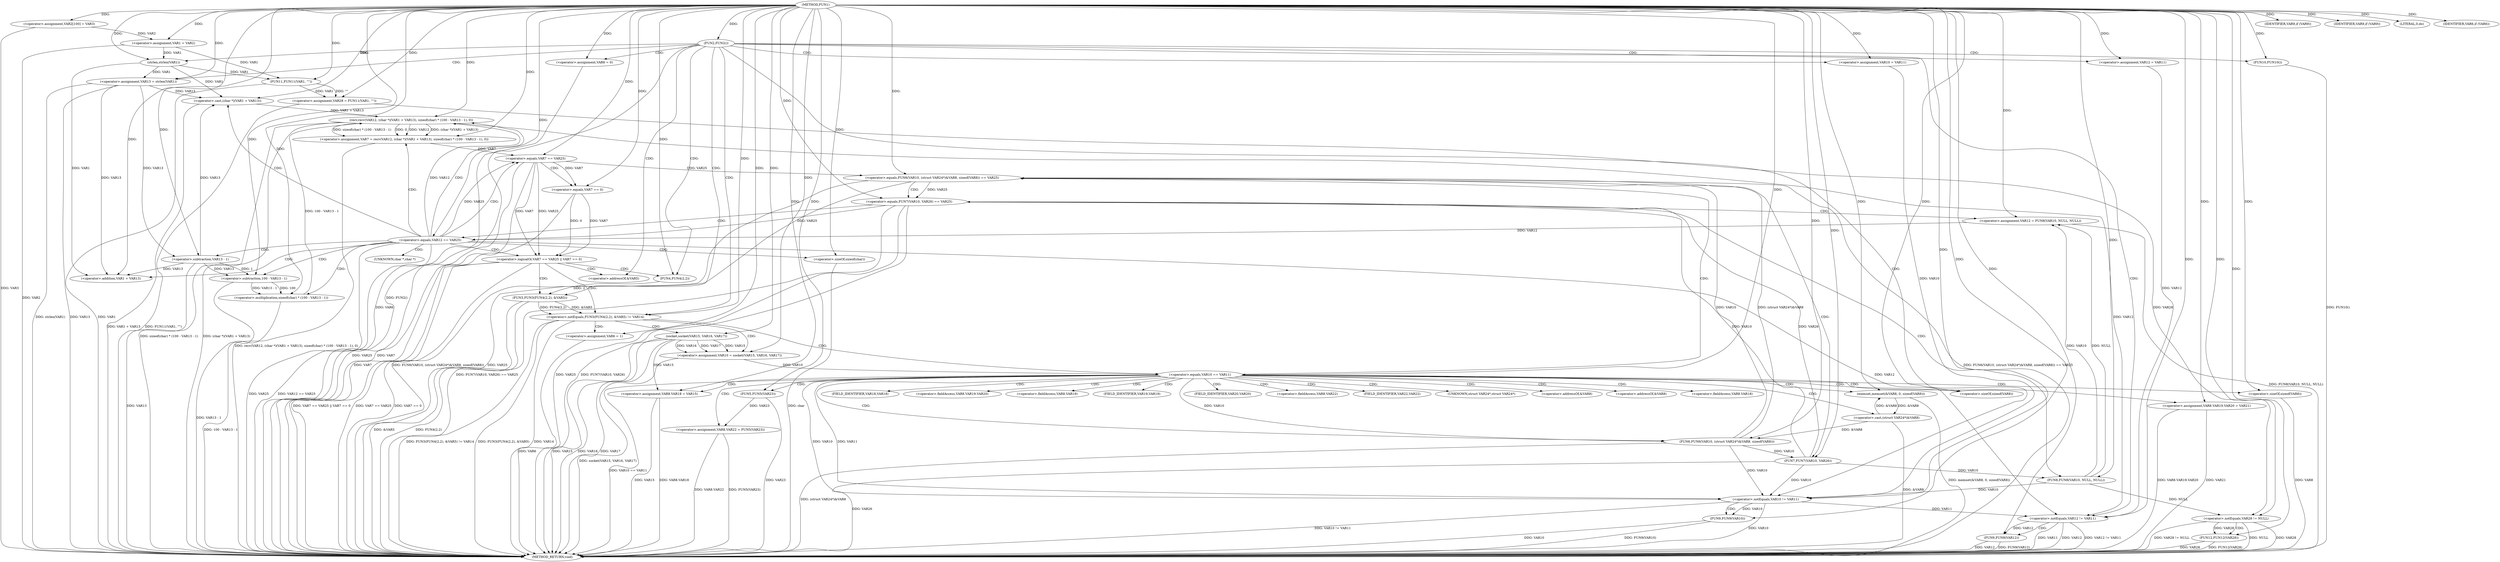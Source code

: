 digraph FUN1 {  
"1000100" [label = "(METHOD,FUN1)" ]
"1000287" [label = "(METHOD_RETURN,void)" ]
"1000104" [label = "(<operator>.assignment,VAR2[100] = VAR3)" ]
"1000107" [label = "(<operator>.assignment,VAR1 = VAR2)" ]
"1000111" [label = "(FUN2,FUN2())" ]
"1000116" [label = "(<operator>.assignment,VAR6 = 0)" ]
"1000123" [label = "(<operator>.assignment,VAR10 = VAR11)" ]
"1000127" [label = "(<operator>.assignment,VAR12 = VAR11)" ]
"1000131" [label = "(<operator>.assignment,VAR13 = strlen(VAR1))" ]
"1000133" [label = "(strlen,strlen(VAR1))" ]
"1000138" [label = "(<operator>.notEquals,FUN3(FUN4(2,2), &VAR5) != VAR14)" ]
"1000139" [label = "(FUN3,FUN3(FUN4(2,2), &VAR5))" ]
"1000140" [label = "(FUN4,FUN4(2,2))" ]
"1000148" [label = "(<operator>.assignment,VAR6 = 1)" ]
"1000151" [label = "(<operator>.assignment,VAR10 = socket(VAR15, VAR16, VAR17))" ]
"1000153" [label = "(socket,socket(VAR15, VAR16, VAR17))" ]
"1000158" [label = "(<operator>.equals,VAR10 == VAR11)" ]
"1000163" [label = "(memset,memset(&VAR8, 0, sizeof(VAR8)))" ]
"1000167" [label = "(<operator>.sizeOf,sizeof(VAR8))" ]
"1000169" [label = "(<operator>.assignment,VAR8.VAR18 = VAR15)" ]
"1000174" [label = "(<operator>.assignment,VAR8.VAR19.VAR20 = VAR21)" ]
"1000181" [label = "(<operator>.assignment,VAR8.VAR22 = FUN5(VAR23))" ]
"1000185" [label = "(FUN5,FUN5(VAR23))" ]
"1000188" [label = "(<operator>.equals,FUN6(VAR10, (struct VAR24*)&VAR8, sizeof(VAR8)) == VAR25)" ]
"1000189" [label = "(FUN6,FUN6(VAR10, (struct VAR24*)&VAR8, sizeof(VAR8)))" ]
"1000191" [label = "(<operator>.cast,(struct VAR24*)&VAR8)" ]
"1000195" [label = "(<operator>.sizeOf,sizeof(VAR8))" ]
"1000201" [label = "(<operator>.equals,FUN7(VAR10, VAR26) == VAR25)" ]
"1000202" [label = "(FUN7,FUN7(VAR10, VAR26))" ]
"1000208" [label = "(<operator>.assignment,VAR12 = FUN8(VAR10, NULL, NULL))" ]
"1000210" [label = "(FUN8,FUN8(VAR10, NULL, NULL))" ]
"1000215" [label = "(<operator>.equals,VAR12 == VAR25)" ]
"1000220" [label = "(<operator>.assignment,VAR7 = recv(VAR12, (char *)(VAR1 + VAR13), sizeof(char) * (100 - VAR13 - 1), 0))" ]
"1000222" [label = "(recv,recv(VAR12, (char *)(VAR1 + VAR13), sizeof(char) * (100 - VAR13 - 1), 0))" ]
"1000224" [label = "(<operator>.cast,(char *)(VAR1 + VAR13))" ]
"1000226" [label = "(<operator>.addition,VAR1 + VAR13)" ]
"1000229" [label = "(<operator>.multiplication,sizeof(char) * (100 - VAR13 - 1))" ]
"1000230" [label = "(<operator>.sizeOf,sizeof(char))" ]
"1000232" [label = "(<operator>.subtraction,100 - VAR13 - 1)" ]
"1000234" [label = "(<operator>.subtraction,VAR13 - 1)" ]
"1000239" [label = "(<operator>.logicalOr,VAR7 == VAR25 || VAR7 == 0)" ]
"1000240" [label = "(<operator>.equals,VAR7 == VAR25)" ]
"1000243" [label = "(<operator>.equals,VAR7 == 0)" ]
"1000249" [label = "(IDENTIFIER,VAR9,if (VAR9))" ]
"1000252" [label = "(IDENTIFIER,VAR9,if (VAR9))" ]
"1000254" [label = "(LITERAL,0,do)" ]
"1000256" [label = "(<operator>.notEquals,VAR10 != VAR11)" ]
"1000260" [label = "(FUN9,FUN9(VAR10))" ]
"1000263" [label = "(<operator>.notEquals,VAR12 != VAR11)" ]
"1000267" [label = "(FUN9,FUN9(VAR12))" ]
"1000270" [label = "(IDENTIFIER,VAR6,if (VAR6))" ]
"1000272" [label = "(FUN10,FUN10())" ]
"1000275" [label = "(<operator>.assignment,VAR28 = FUN11(VAR1, \"\"))" ]
"1000277" [label = "(FUN11,FUN11(VAR1, \"\"))" ]
"1000281" [label = "(<operator>.notEquals,VAR28 != NULL)" ]
"1000285" [label = "(FUN12,FUN12(VAR28))" ]
"1000143" [label = "(<operator>.addressOf,&VAR5)" ]
"1000164" [label = "(<operator>.addressOf,&VAR8)" ]
"1000170" [label = "(<operator>.fieldAccess,VAR8.VAR18)" ]
"1000172" [label = "(FIELD_IDENTIFIER,VAR18,VAR18)" ]
"1000175" [label = "(<operator>.fieldAccess,VAR8.VAR19.VAR20)" ]
"1000176" [label = "(<operator>.fieldAccess,VAR8.VAR19)" ]
"1000178" [label = "(FIELD_IDENTIFIER,VAR19,VAR19)" ]
"1000179" [label = "(FIELD_IDENTIFIER,VAR20,VAR20)" ]
"1000182" [label = "(<operator>.fieldAccess,VAR8.VAR22)" ]
"1000184" [label = "(FIELD_IDENTIFIER,VAR22,VAR22)" ]
"1000192" [label = "(UNKNOWN,struct VAR24*,struct VAR24*)" ]
"1000193" [label = "(<operator>.addressOf,&VAR8)" ]
"1000225" [label = "(UNKNOWN,char *,char *)" ]
  "1000201" -> "1000287"  [ label = "DDG: FUN7(VAR10, VAR26) == VAR25"] 
  "1000181" -> "1000287"  [ label = "DDG: FUN5(VAR23)"] 
  "1000224" -> "1000287"  [ label = "DDG: VAR1 + VAR13"] 
  "1000131" -> "1000287"  [ label = "DDG: strlen(VAR1)"] 
  "1000153" -> "1000287"  [ label = "DDG: VAR15"] 
  "1000181" -> "1000287"  [ label = "DDG: VAR8.VAR22"] 
  "1000188" -> "1000287"  [ label = "DDG: FUN6(VAR10, (struct VAR24*)&VAR8, sizeof(VAR8)) == VAR25"] 
  "1000116" -> "1000287"  [ label = "DDG: VAR6"] 
  "1000285" -> "1000287"  [ label = "DDG: VAR28"] 
  "1000260" -> "1000287"  [ label = "DDG: FUN9(VAR10)"] 
  "1000185" -> "1000287"  [ label = "DDG: VAR23"] 
  "1000285" -> "1000287"  [ label = "DDG: FUN12(VAR28)"] 
  "1000281" -> "1000287"  [ label = "DDG: VAR28"] 
  "1000208" -> "1000287"  [ label = "DDG: FUN8(VAR10, NULL, NULL)"] 
  "1000239" -> "1000287"  [ label = "DDG: VAR7 == VAR25 || VAR7 == 0"] 
  "1000234" -> "1000287"  [ label = "DDG: VAR13"] 
  "1000239" -> "1000287"  [ label = "DDG: VAR7 == VAR25"] 
  "1000215" -> "1000287"  [ label = "DDG: VAR25"] 
  "1000188" -> "1000287"  [ label = "DDG: FUN6(VAR10, (struct VAR24*)&VAR8, sizeof(VAR8))"] 
  "1000131" -> "1000287"  [ label = "DDG: VAR13"] 
  "1000138" -> "1000287"  [ label = "DDG: FUN3(FUN4(2,2), &VAR5)"] 
  "1000139" -> "1000287"  [ label = "DDG: FUN4(2,2)"] 
  "1000263" -> "1000287"  [ label = "DDG: VAR11"] 
  "1000267" -> "1000287"  [ label = "DDG: VAR12"] 
  "1000222" -> "1000287"  [ label = "DDG: sizeof(char) * (100 - VAR13 - 1)"] 
  "1000153" -> "1000287"  [ label = "DDG: VAR16"] 
  "1000158" -> "1000287"  [ label = "DDG: VAR10 == VAR11"] 
  "1000267" -> "1000287"  [ label = "DDG: FUN9(VAR12)"] 
  "1000189" -> "1000287"  [ label = "DDG: (struct VAR24*)&VAR8"] 
  "1000263" -> "1000287"  [ label = "DDG: VAR12"] 
  "1000263" -> "1000287"  [ label = "DDG: VAR12 != VAR11"] 
  "1000174" -> "1000287"  [ label = "DDG: VAR21"] 
  "1000220" -> "1000287"  [ label = "DDG: recv(VAR12, (char *)(VAR1 + VAR13), sizeof(char) * (100 - VAR13 - 1), 0)"] 
  "1000148" -> "1000287"  [ label = "DDG: VAR6"] 
  "1000151" -> "1000287"  [ label = "DDG: socket(VAR15, VAR16, VAR17)"] 
  "1000230" -> "1000287"  [ label = "DDG: char"] 
  "1000277" -> "1000287"  [ label = "DDG: VAR1"] 
  "1000188" -> "1000287"  [ label = "DDG: VAR25"] 
  "1000229" -> "1000287"  [ label = "DDG: 100 - VAR13 - 1"] 
  "1000191" -> "1000287"  [ label = "DDG: &VAR8"] 
  "1000281" -> "1000287"  [ label = "DDG: VAR28 != NULL"] 
  "1000169" -> "1000287"  [ label = "DDG: VAR15"] 
  "1000232" -> "1000287"  [ label = "DDG: VAR13 - 1"] 
  "1000275" -> "1000287"  [ label = "DDG: FUN11(VAR1, \"\")"] 
  "1000240" -> "1000287"  [ label = "DDG: VAR25"] 
  "1000138" -> "1000287"  [ label = "DDG: VAR14"] 
  "1000139" -> "1000287"  [ label = "DDG: &VAR5"] 
  "1000215" -> "1000287"  [ label = "DDG: VAR12 == VAR25"] 
  "1000243" -> "1000287"  [ label = "DDG: VAR7"] 
  "1000169" -> "1000287"  [ label = "DDG: VAR8.VAR18"] 
  "1000256" -> "1000287"  [ label = "DDG: VAR10"] 
  "1000260" -> "1000287"  [ label = "DDG: VAR10"] 
  "1000153" -> "1000287"  [ label = "DDG: VAR17"] 
  "1000272" -> "1000287"  [ label = "DDG: FUN10()"] 
  "1000138" -> "1000287"  [ label = "DDG: FUN3(FUN4(2,2), &VAR5) != VAR14"] 
  "1000201" -> "1000287"  [ label = "DDG: VAR25"] 
  "1000256" -> "1000287"  [ label = "DDG: VAR10 != VAR11"] 
  "1000163" -> "1000287"  [ label = "DDG: memset(&VAR8, 0, sizeof(VAR8))"] 
  "1000195" -> "1000287"  [ label = "DDG: VAR8"] 
  "1000281" -> "1000287"  [ label = "DDG: NULL"] 
  "1000240" -> "1000287"  [ label = "DDG: VAR7"] 
  "1000111" -> "1000287"  [ label = "DDG: FUN2()"] 
  "1000239" -> "1000287"  [ label = "DDG: VAR7 == 0"] 
  "1000104" -> "1000287"  [ label = "DDG: VAR3"] 
  "1000174" -> "1000287"  [ label = "DDG: VAR8.VAR19.VAR20"] 
  "1000107" -> "1000287"  [ label = "DDG: VAR2"] 
  "1000222" -> "1000287"  [ label = "DDG: (char *)(VAR1 + VAR13)"] 
  "1000202" -> "1000287"  [ label = "DDG: VAR26"] 
  "1000201" -> "1000287"  [ label = "DDG: FUN7(VAR10, VAR26)"] 
  "1000100" -> "1000104"  [ label = "DDG: "] 
  "1000104" -> "1000107"  [ label = "DDG: VAR2"] 
  "1000100" -> "1000107"  [ label = "DDG: "] 
  "1000100" -> "1000111"  [ label = "DDG: "] 
  "1000100" -> "1000116"  [ label = "DDG: "] 
  "1000100" -> "1000123"  [ label = "DDG: "] 
  "1000100" -> "1000127"  [ label = "DDG: "] 
  "1000133" -> "1000131"  [ label = "DDG: VAR1"] 
  "1000100" -> "1000131"  [ label = "DDG: "] 
  "1000107" -> "1000133"  [ label = "DDG: VAR1"] 
  "1000100" -> "1000133"  [ label = "DDG: "] 
  "1000139" -> "1000138"  [ label = "DDG: FUN4(2,2)"] 
  "1000139" -> "1000138"  [ label = "DDG: &VAR5"] 
  "1000140" -> "1000139"  [ label = "DDG: 2"] 
  "1000100" -> "1000140"  [ label = "DDG: "] 
  "1000100" -> "1000138"  [ label = "DDG: "] 
  "1000100" -> "1000148"  [ label = "DDG: "] 
  "1000153" -> "1000151"  [ label = "DDG: VAR15"] 
  "1000153" -> "1000151"  [ label = "DDG: VAR16"] 
  "1000153" -> "1000151"  [ label = "DDG: VAR17"] 
  "1000100" -> "1000151"  [ label = "DDG: "] 
  "1000100" -> "1000153"  [ label = "DDG: "] 
  "1000151" -> "1000158"  [ label = "DDG: VAR10"] 
  "1000100" -> "1000158"  [ label = "DDG: "] 
  "1000191" -> "1000163"  [ label = "DDG: &VAR8"] 
  "1000100" -> "1000163"  [ label = "DDG: "] 
  "1000100" -> "1000167"  [ label = "DDG: "] 
  "1000153" -> "1000169"  [ label = "DDG: VAR15"] 
  "1000100" -> "1000169"  [ label = "DDG: "] 
  "1000100" -> "1000174"  [ label = "DDG: "] 
  "1000185" -> "1000181"  [ label = "DDG: VAR23"] 
  "1000100" -> "1000185"  [ label = "DDG: "] 
  "1000189" -> "1000188"  [ label = "DDG: VAR10"] 
  "1000189" -> "1000188"  [ label = "DDG: (struct VAR24*)&VAR8"] 
  "1000158" -> "1000189"  [ label = "DDG: VAR10"] 
  "1000100" -> "1000189"  [ label = "DDG: "] 
  "1000191" -> "1000189"  [ label = "DDG: &VAR8"] 
  "1000163" -> "1000191"  [ label = "DDG: &VAR8"] 
  "1000100" -> "1000195"  [ label = "DDG: "] 
  "1000240" -> "1000188"  [ label = "DDG: VAR25"] 
  "1000100" -> "1000188"  [ label = "DDG: "] 
  "1000202" -> "1000201"  [ label = "DDG: VAR10"] 
  "1000202" -> "1000201"  [ label = "DDG: VAR26"] 
  "1000189" -> "1000202"  [ label = "DDG: VAR10"] 
  "1000100" -> "1000202"  [ label = "DDG: "] 
  "1000188" -> "1000201"  [ label = "DDG: VAR25"] 
  "1000100" -> "1000201"  [ label = "DDG: "] 
  "1000210" -> "1000208"  [ label = "DDG: VAR10"] 
  "1000210" -> "1000208"  [ label = "DDG: NULL"] 
  "1000100" -> "1000208"  [ label = "DDG: "] 
  "1000202" -> "1000210"  [ label = "DDG: VAR10"] 
  "1000100" -> "1000210"  [ label = "DDG: "] 
  "1000208" -> "1000215"  [ label = "DDG: VAR12"] 
  "1000100" -> "1000215"  [ label = "DDG: "] 
  "1000201" -> "1000215"  [ label = "DDG: VAR25"] 
  "1000222" -> "1000220"  [ label = "DDG: VAR12"] 
  "1000222" -> "1000220"  [ label = "DDG: (char *)(VAR1 + VAR13)"] 
  "1000222" -> "1000220"  [ label = "DDG: sizeof(char) * (100 - VAR13 - 1)"] 
  "1000222" -> "1000220"  [ label = "DDG: 0"] 
  "1000100" -> "1000220"  [ label = "DDG: "] 
  "1000215" -> "1000222"  [ label = "DDG: VAR12"] 
  "1000100" -> "1000222"  [ label = "DDG: "] 
  "1000224" -> "1000222"  [ label = "DDG: VAR1 + VAR13"] 
  "1000133" -> "1000224"  [ label = "DDG: VAR1"] 
  "1000100" -> "1000224"  [ label = "DDG: "] 
  "1000234" -> "1000224"  [ label = "DDG: VAR13"] 
  "1000131" -> "1000224"  [ label = "DDG: VAR13"] 
  "1000133" -> "1000226"  [ label = "DDG: VAR1"] 
  "1000100" -> "1000226"  [ label = "DDG: "] 
  "1000234" -> "1000226"  [ label = "DDG: VAR13"] 
  "1000131" -> "1000226"  [ label = "DDG: VAR13"] 
  "1000229" -> "1000222"  [ label = "DDG: 100 - VAR13 - 1"] 
  "1000100" -> "1000229"  [ label = "DDG: "] 
  "1000100" -> "1000230"  [ label = "DDG: "] 
  "1000232" -> "1000229"  [ label = "DDG: 100"] 
  "1000232" -> "1000229"  [ label = "DDG: VAR13 - 1"] 
  "1000100" -> "1000232"  [ label = "DDG: "] 
  "1000234" -> "1000232"  [ label = "DDG: VAR13"] 
  "1000234" -> "1000232"  [ label = "DDG: 1"] 
  "1000100" -> "1000234"  [ label = "DDG: "] 
  "1000131" -> "1000234"  [ label = "DDG: VAR13"] 
  "1000240" -> "1000239"  [ label = "DDG: VAR7"] 
  "1000240" -> "1000239"  [ label = "DDG: VAR25"] 
  "1000220" -> "1000240"  [ label = "DDG: VAR7"] 
  "1000100" -> "1000240"  [ label = "DDG: "] 
  "1000215" -> "1000240"  [ label = "DDG: VAR25"] 
  "1000243" -> "1000239"  [ label = "DDG: VAR7"] 
  "1000243" -> "1000239"  [ label = "DDG: 0"] 
  "1000240" -> "1000243"  [ label = "DDG: VAR7"] 
  "1000100" -> "1000243"  [ label = "DDG: "] 
  "1000100" -> "1000249"  [ label = "DDG: "] 
  "1000100" -> "1000252"  [ label = "DDG: "] 
  "1000100" -> "1000254"  [ label = "DDG: "] 
  "1000158" -> "1000256"  [ label = "DDG: VAR10"] 
  "1000189" -> "1000256"  [ label = "DDG: VAR10"] 
  "1000202" -> "1000256"  [ label = "DDG: VAR10"] 
  "1000210" -> "1000256"  [ label = "DDG: VAR10"] 
  "1000123" -> "1000256"  [ label = "DDG: VAR10"] 
  "1000100" -> "1000256"  [ label = "DDG: "] 
  "1000158" -> "1000256"  [ label = "DDG: VAR11"] 
  "1000256" -> "1000260"  [ label = "DDG: VAR10"] 
  "1000100" -> "1000260"  [ label = "DDG: "] 
  "1000222" -> "1000263"  [ label = "DDG: VAR12"] 
  "1000215" -> "1000263"  [ label = "DDG: VAR12"] 
  "1000127" -> "1000263"  [ label = "DDG: VAR12"] 
  "1000100" -> "1000263"  [ label = "DDG: "] 
  "1000256" -> "1000263"  [ label = "DDG: VAR11"] 
  "1000263" -> "1000267"  [ label = "DDG: VAR12"] 
  "1000100" -> "1000267"  [ label = "DDG: "] 
  "1000100" -> "1000270"  [ label = "DDG: "] 
  "1000100" -> "1000272"  [ label = "DDG: "] 
  "1000277" -> "1000275"  [ label = "DDG: VAR1"] 
  "1000277" -> "1000275"  [ label = "DDG: \"\""] 
  "1000100" -> "1000275"  [ label = "DDG: "] 
  "1000107" -> "1000277"  [ label = "DDG: VAR1"] 
  "1000133" -> "1000277"  [ label = "DDG: VAR1"] 
  "1000100" -> "1000277"  [ label = "DDG: "] 
  "1000275" -> "1000281"  [ label = "DDG: VAR28"] 
  "1000100" -> "1000281"  [ label = "DDG: "] 
  "1000210" -> "1000281"  [ label = "DDG: NULL"] 
  "1000281" -> "1000285"  [ label = "DDG: VAR28"] 
  "1000100" -> "1000285"  [ label = "DDG: "] 
  "1000111" -> "1000127"  [ label = "CDG: "] 
  "1000111" -> "1000139"  [ label = "CDG: "] 
  "1000111" -> "1000133"  [ label = "CDG: "] 
  "1000111" -> "1000116"  [ label = "CDG: "] 
  "1000111" -> "1000123"  [ label = "CDG: "] 
  "1000111" -> "1000138"  [ label = "CDG: "] 
  "1000111" -> "1000263"  [ label = "CDG: "] 
  "1000111" -> "1000131"  [ label = "CDG: "] 
  "1000111" -> "1000143"  [ label = "CDG: "] 
  "1000111" -> "1000256"  [ label = "CDG: "] 
  "1000111" -> "1000140"  [ label = "CDG: "] 
  "1000111" -> "1000272"  [ label = "CDG: "] 
  "1000138" -> "1000148"  [ label = "CDG: "] 
  "1000138" -> "1000151"  [ label = "CDG: "] 
  "1000138" -> "1000153"  [ label = "CDG: "] 
  "1000138" -> "1000158"  [ label = "CDG: "] 
  "1000158" -> "1000164"  [ label = "CDG: "] 
  "1000158" -> "1000174"  [ label = "CDG: "] 
  "1000158" -> "1000191"  [ label = "CDG: "] 
  "1000158" -> "1000182"  [ label = "CDG: "] 
  "1000158" -> "1000188"  [ label = "CDG: "] 
  "1000158" -> "1000167"  [ label = "CDG: "] 
  "1000158" -> "1000175"  [ label = "CDG: "] 
  "1000158" -> "1000179"  [ label = "CDG: "] 
  "1000158" -> "1000192"  [ label = "CDG: "] 
  "1000158" -> "1000176"  [ label = "CDG: "] 
  "1000158" -> "1000185"  [ label = "CDG: "] 
  "1000158" -> "1000195"  [ label = "CDG: "] 
  "1000158" -> "1000172"  [ label = "CDG: "] 
  "1000158" -> "1000189"  [ label = "CDG: "] 
  "1000158" -> "1000169"  [ label = "CDG: "] 
  "1000158" -> "1000163"  [ label = "CDG: "] 
  "1000158" -> "1000178"  [ label = "CDG: "] 
  "1000158" -> "1000170"  [ label = "CDG: "] 
  "1000158" -> "1000193"  [ label = "CDG: "] 
  "1000158" -> "1000184"  [ label = "CDG: "] 
  "1000158" -> "1000181"  [ label = "CDG: "] 
  "1000188" -> "1000201"  [ label = "CDG: "] 
  "1000188" -> "1000202"  [ label = "CDG: "] 
  "1000201" -> "1000208"  [ label = "CDG: "] 
  "1000201" -> "1000210"  [ label = "CDG: "] 
  "1000201" -> "1000215"  [ label = "CDG: "] 
  "1000215" -> "1000222"  [ label = "CDG: "] 
  "1000215" -> "1000220"  [ label = "CDG: "] 
  "1000215" -> "1000224"  [ label = "CDG: "] 
  "1000215" -> "1000240"  [ label = "CDG: "] 
  "1000215" -> "1000226"  [ label = "CDG: "] 
  "1000215" -> "1000232"  [ label = "CDG: "] 
  "1000215" -> "1000239"  [ label = "CDG: "] 
  "1000215" -> "1000229"  [ label = "CDG: "] 
  "1000215" -> "1000230"  [ label = "CDG: "] 
  "1000215" -> "1000234"  [ label = "CDG: "] 
  "1000215" -> "1000225"  [ label = "CDG: "] 
  "1000239" -> "1000139"  [ label = "CDG: "] 
  "1000239" -> "1000138"  [ label = "CDG: "] 
  "1000239" -> "1000143"  [ label = "CDG: "] 
  "1000239" -> "1000140"  [ label = "CDG: "] 
  "1000240" -> "1000243"  [ label = "CDG: "] 
  "1000256" -> "1000260"  [ label = "CDG: "] 
  "1000263" -> "1000267"  [ label = "CDG: "] 
  "1000281" -> "1000285"  [ label = "CDG: "] 
}

